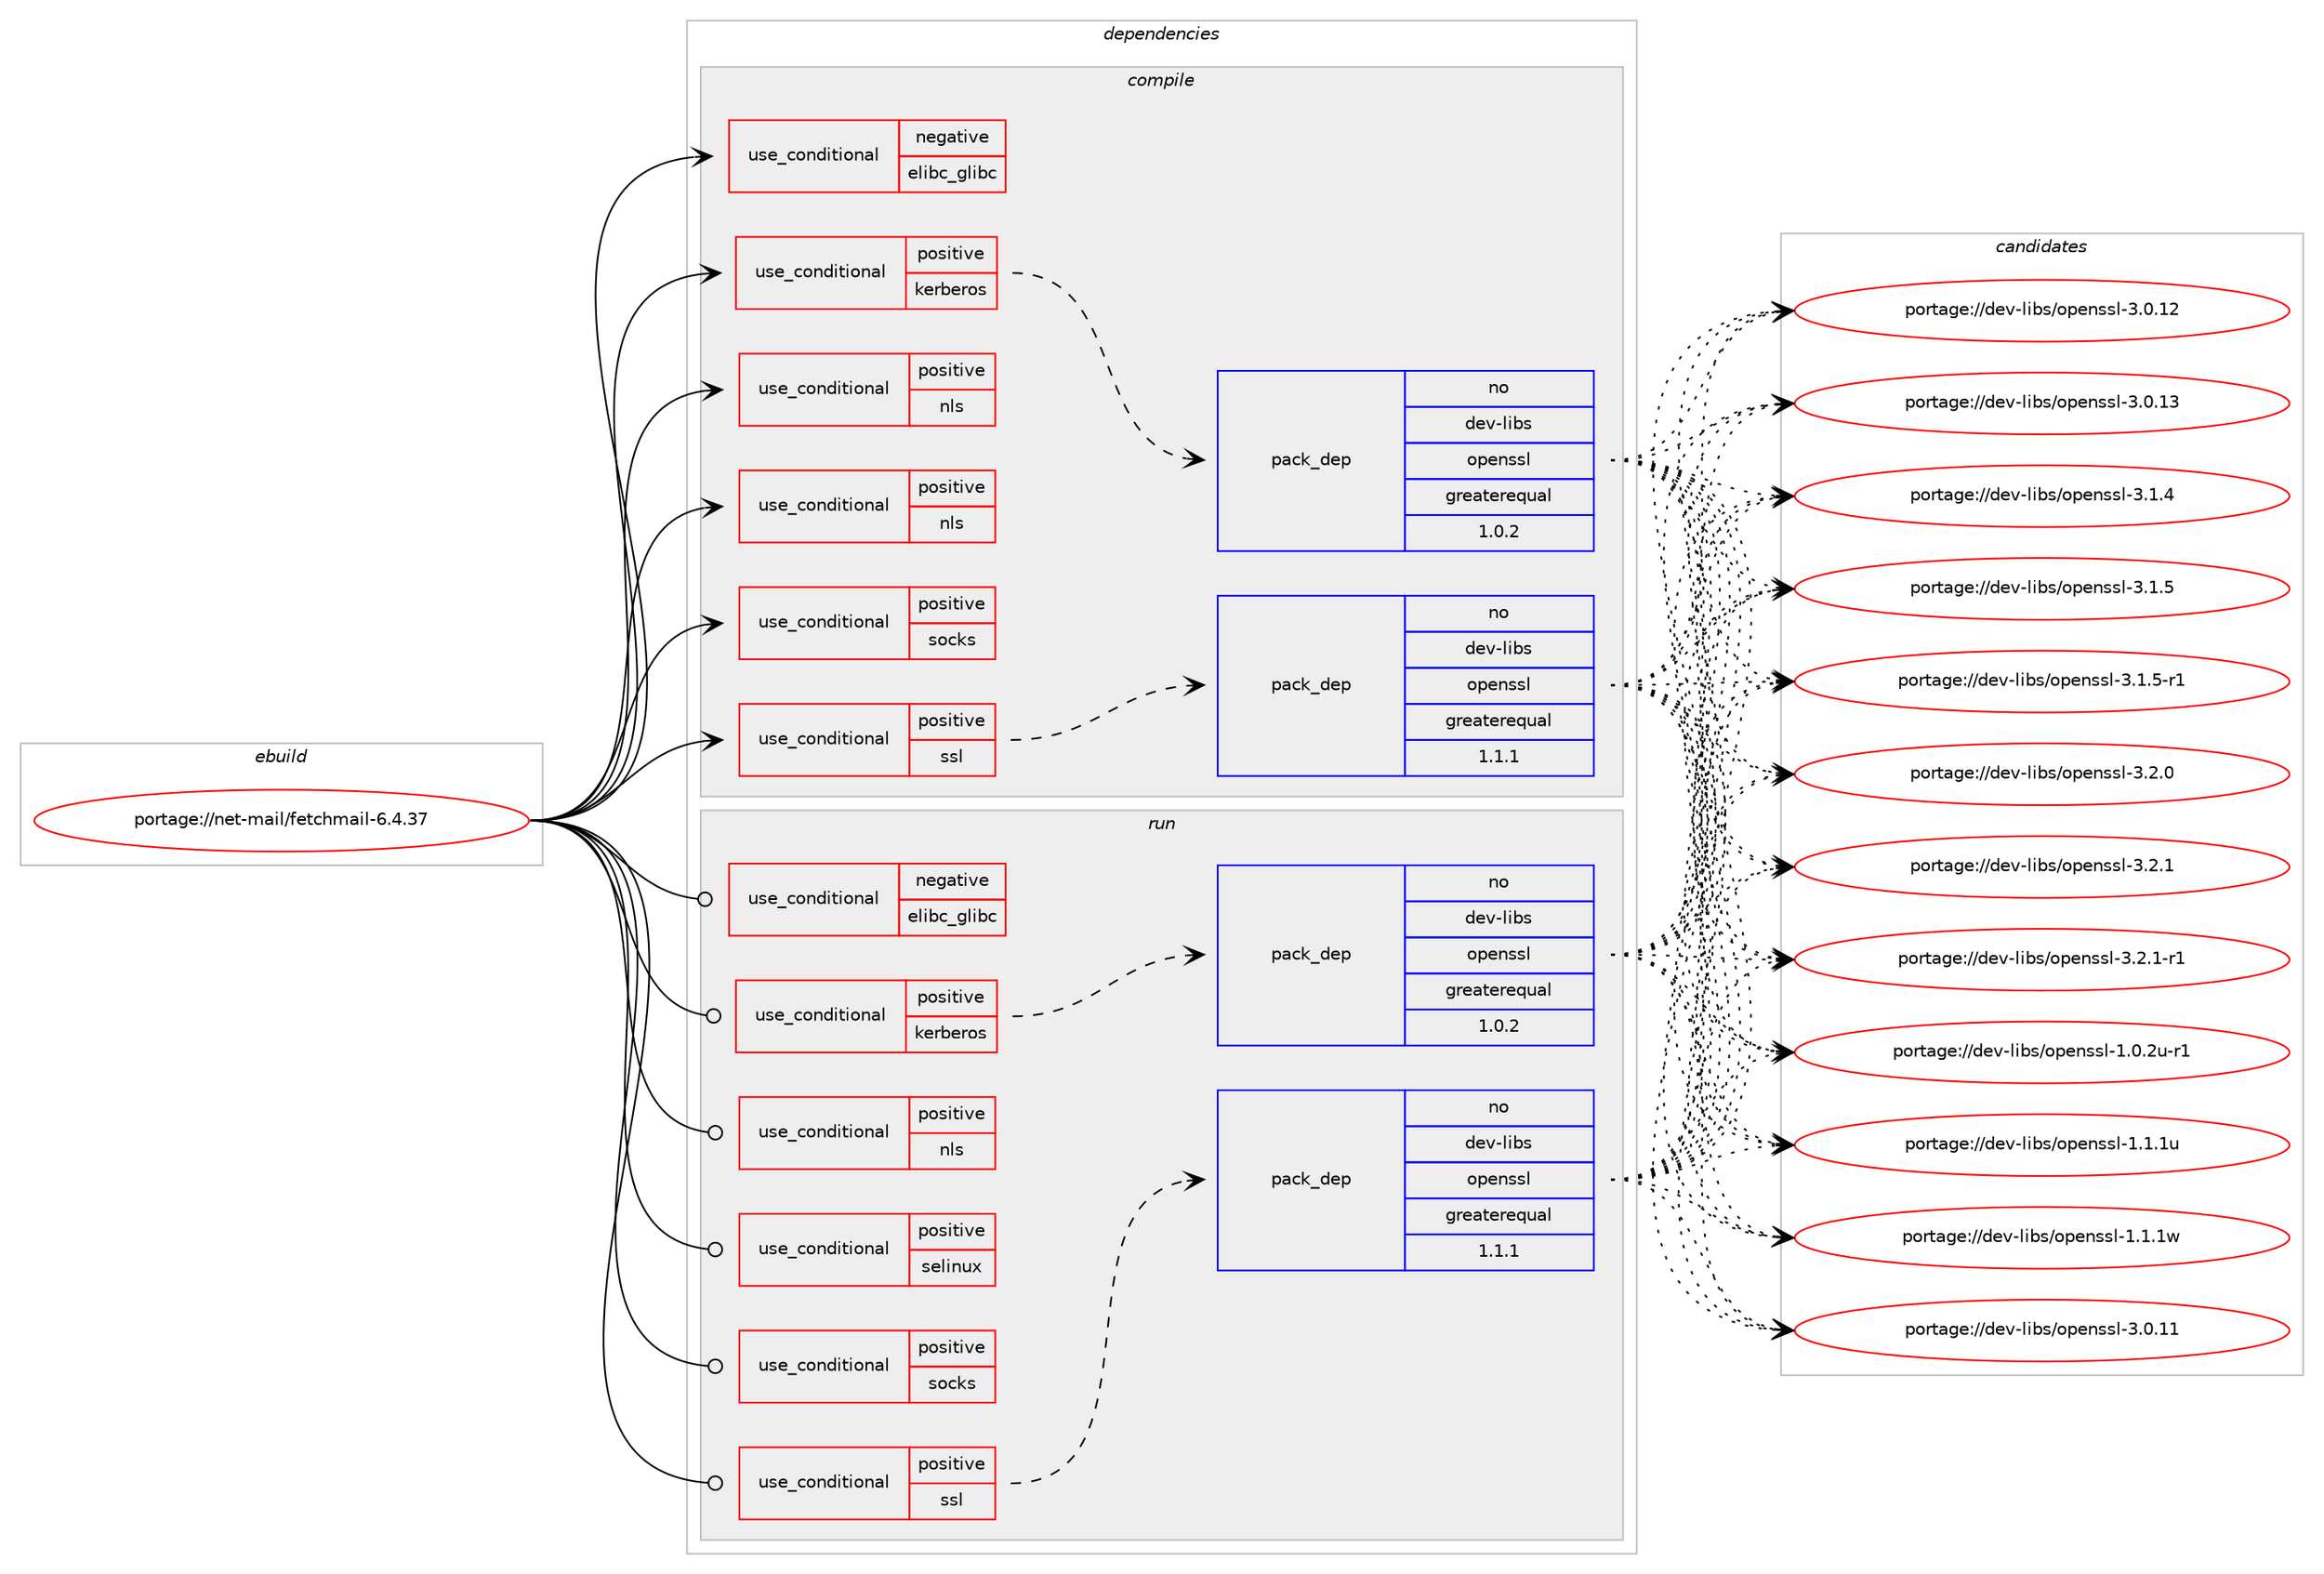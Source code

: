 digraph prolog {

# *************
# Graph options
# *************

newrank=true;
concentrate=true;
compound=true;
graph [rankdir=LR,fontname=Helvetica,fontsize=10,ranksep=1.5];#, ranksep=2.5, nodesep=0.2];
edge  [arrowhead=vee];
node  [fontname=Helvetica,fontsize=10];

# **********
# The ebuild
# **********

subgraph cluster_leftcol {
color=gray;
rank=same;
label=<<i>ebuild</i>>;
id [label="portage://net-mail/fetchmail-6.4.37", color=red, width=4, href="../net-mail/fetchmail-6.4.37.svg"];
}

# ****************
# The dependencies
# ****************

subgraph cluster_midcol {
color=gray;
label=<<i>dependencies</i>>;
subgraph cluster_compile {
fillcolor="#eeeeee";
style=filled;
label=<<i>compile</i>>;
subgraph cond4101 {
dependency6685 [label=<<TABLE BORDER="0" CELLBORDER="1" CELLSPACING="0" CELLPADDING="4"><TR><TD ROWSPAN="3" CELLPADDING="10">use_conditional</TD></TR><TR><TD>negative</TD></TR><TR><TD>elibc_glibc</TD></TR></TABLE>>, shape=none, color=red];
# *** BEGIN UNKNOWN DEPENDENCY TYPE (TODO) ***
# dependency6685 -> package_dependency(portage://net-mail/fetchmail-6.4.37,install,no,sys-fs,e2fsprogs,none,[,,],[],[])
# *** END UNKNOWN DEPENDENCY TYPE (TODO) ***

}
id:e -> dependency6685:w [weight=20,style="solid",arrowhead="vee"];
subgraph cond4102 {
dependency6686 [label=<<TABLE BORDER="0" CELLBORDER="1" CELLSPACING="0" CELLPADDING="4"><TR><TD ROWSPAN="3" CELLPADDING="10">use_conditional</TD></TR><TR><TD>positive</TD></TR><TR><TD>kerberos</TD></TR></TABLE>>, shape=none, color=red];
# *** BEGIN UNKNOWN DEPENDENCY TYPE (TODO) ***
# dependency6686 -> package_dependency(portage://net-mail/fetchmail-6.4.37,install,no,virtual,krb5,none,[,,],[],[])
# *** END UNKNOWN DEPENDENCY TYPE (TODO) ***

subgraph pack2518 {
dependency6687 [label=<<TABLE BORDER="0" CELLBORDER="1" CELLSPACING="0" CELLPADDING="4" WIDTH="220"><TR><TD ROWSPAN="6" CELLPADDING="30">pack_dep</TD></TR><TR><TD WIDTH="110">no</TD></TR><TR><TD>dev-libs</TD></TR><TR><TD>openssl</TD></TR><TR><TD>greaterequal</TD></TR><TR><TD>1.0.2</TD></TR></TABLE>>, shape=none, color=blue];
}
dependency6686:e -> dependency6687:w [weight=20,style="dashed",arrowhead="vee"];
}
id:e -> dependency6686:w [weight=20,style="solid",arrowhead="vee"];
subgraph cond4103 {
dependency6688 [label=<<TABLE BORDER="0" CELLBORDER="1" CELLSPACING="0" CELLPADDING="4"><TR><TD ROWSPAN="3" CELLPADDING="10">use_conditional</TD></TR><TR><TD>positive</TD></TR><TR><TD>nls</TD></TR></TABLE>>, shape=none, color=red];
# *** BEGIN UNKNOWN DEPENDENCY TYPE (TODO) ***
# dependency6688 -> package_dependency(portage://net-mail/fetchmail-6.4.37,install,no,sys-devel,gettext,none,[,,],[],[])
# *** END UNKNOWN DEPENDENCY TYPE (TODO) ***

}
id:e -> dependency6688:w [weight=20,style="solid",arrowhead="vee"];
subgraph cond4104 {
dependency6689 [label=<<TABLE BORDER="0" CELLBORDER="1" CELLSPACING="0" CELLPADDING="4"><TR><TD ROWSPAN="3" CELLPADDING="10">use_conditional</TD></TR><TR><TD>positive</TD></TR><TR><TD>nls</TD></TR></TABLE>>, shape=none, color=red];
# *** BEGIN UNKNOWN DEPENDENCY TYPE (TODO) ***
# dependency6689 -> package_dependency(portage://net-mail/fetchmail-6.4.37,install,no,virtual,libintl,none,[,,],[],[])
# *** END UNKNOWN DEPENDENCY TYPE (TODO) ***

}
id:e -> dependency6689:w [weight=20,style="solid",arrowhead="vee"];
subgraph cond4105 {
dependency6690 [label=<<TABLE BORDER="0" CELLBORDER="1" CELLSPACING="0" CELLPADDING="4"><TR><TD ROWSPAN="3" CELLPADDING="10">use_conditional</TD></TR><TR><TD>positive</TD></TR><TR><TD>socks</TD></TR></TABLE>>, shape=none, color=red];
# *** BEGIN UNKNOWN DEPENDENCY TYPE (TODO) ***
# dependency6690 -> package_dependency(portage://net-mail/fetchmail-6.4.37,install,no,net-proxy,dante,none,[,,],[],[])
# *** END UNKNOWN DEPENDENCY TYPE (TODO) ***

}
id:e -> dependency6690:w [weight=20,style="solid",arrowhead="vee"];
subgraph cond4106 {
dependency6691 [label=<<TABLE BORDER="0" CELLBORDER="1" CELLSPACING="0" CELLPADDING="4"><TR><TD ROWSPAN="3" CELLPADDING="10">use_conditional</TD></TR><TR><TD>positive</TD></TR><TR><TD>ssl</TD></TR></TABLE>>, shape=none, color=red];
subgraph pack2519 {
dependency6692 [label=<<TABLE BORDER="0" CELLBORDER="1" CELLSPACING="0" CELLPADDING="4" WIDTH="220"><TR><TD ROWSPAN="6" CELLPADDING="30">pack_dep</TD></TR><TR><TD WIDTH="110">no</TD></TR><TR><TD>dev-libs</TD></TR><TR><TD>openssl</TD></TR><TR><TD>greaterequal</TD></TR><TR><TD>1.1.1</TD></TR></TABLE>>, shape=none, color=blue];
}
dependency6691:e -> dependency6692:w [weight=20,style="dashed",arrowhead="vee"];
}
id:e -> dependency6691:w [weight=20,style="solid",arrowhead="vee"];
# *** BEGIN UNKNOWN DEPENDENCY TYPE (TODO) ***
# id -> package_dependency(portage://net-mail/fetchmail-6.4.37,install,no,acct-user,fetchmail,none,[,,],[],[])
# *** END UNKNOWN DEPENDENCY TYPE (TODO) ***

# *** BEGIN UNKNOWN DEPENDENCY TYPE (TODO) ***
# id -> package_dependency(portage://net-mail/fetchmail-6.4.37,install,no,app-alternatives,lex,none,[,,],[],[])
# *** END UNKNOWN DEPENDENCY TYPE (TODO) ***

# *** BEGIN UNKNOWN DEPENDENCY TYPE (TODO) ***
# id -> package_dependency(portage://net-mail/fetchmail-6.4.37,install,no,app-arch,xz-utils,none,[,,],[],[])
# *** END UNKNOWN DEPENDENCY TYPE (TODO) ***

}
subgraph cluster_compileandrun {
fillcolor="#eeeeee";
style=filled;
label=<<i>compile and run</i>>;
}
subgraph cluster_run {
fillcolor="#eeeeee";
style=filled;
label=<<i>run</i>>;
subgraph cond4107 {
dependency6693 [label=<<TABLE BORDER="0" CELLBORDER="1" CELLSPACING="0" CELLPADDING="4"><TR><TD ROWSPAN="3" CELLPADDING="10">use_conditional</TD></TR><TR><TD>negative</TD></TR><TR><TD>elibc_glibc</TD></TR></TABLE>>, shape=none, color=red];
# *** BEGIN UNKNOWN DEPENDENCY TYPE (TODO) ***
# dependency6693 -> package_dependency(portage://net-mail/fetchmail-6.4.37,run,no,sys-fs,e2fsprogs,none,[,,],[],[])
# *** END UNKNOWN DEPENDENCY TYPE (TODO) ***

}
id:e -> dependency6693:w [weight=20,style="solid",arrowhead="odot"];
subgraph cond4108 {
dependency6694 [label=<<TABLE BORDER="0" CELLBORDER="1" CELLSPACING="0" CELLPADDING="4"><TR><TD ROWSPAN="3" CELLPADDING="10">use_conditional</TD></TR><TR><TD>positive</TD></TR><TR><TD>kerberos</TD></TR></TABLE>>, shape=none, color=red];
# *** BEGIN UNKNOWN DEPENDENCY TYPE (TODO) ***
# dependency6694 -> package_dependency(portage://net-mail/fetchmail-6.4.37,run,no,virtual,krb5,none,[,,],[],[])
# *** END UNKNOWN DEPENDENCY TYPE (TODO) ***

subgraph pack2520 {
dependency6695 [label=<<TABLE BORDER="0" CELLBORDER="1" CELLSPACING="0" CELLPADDING="4" WIDTH="220"><TR><TD ROWSPAN="6" CELLPADDING="30">pack_dep</TD></TR><TR><TD WIDTH="110">no</TD></TR><TR><TD>dev-libs</TD></TR><TR><TD>openssl</TD></TR><TR><TD>greaterequal</TD></TR><TR><TD>1.0.2</TD></TR></TABLE>>, shape=none, color=blue];
}
dependency6694:e -> dependency6695:w [weight=20,style="dashed",arrowhead="vee"];
}
id:e -> dependency6694:w [weight=20,style="solid",arrowhead="odot"];
subgraph cond4109 {
dependency6696 [label=<<TABLE BORDER="0" CELLBORDER="1" CELLSPACING="0" CELLPADDING="4"><TR><TD ROWSPAN="3" CELLPADDING="10">use_conditional</TD></TR><TR><TD>positive</TD></TR><TR><TD>nls</TD></TR></TABLE>>, shape=none, color=red];
# *** BEGIN UNKNOWN DEPENDENCY TYPE (TODO) ***
# dependency6696 -> package_dependency(portage://net-mail/fetchmail-6.4.37,run,no,virtual,libintl,none,[,,],[],[])
# *** END UNKNOWN DEPENDENCY TYPE (TODO) ***

}
id:e -> dependency6696:w [weight=20,style="solid",arrowhead="odot"];
subgraph cond4110 {
dependency6697 [label=<<TABLE BORDER="0" CELLBORDER="1" CELLSPACING="0" CELLPADDING="4"><TR><TD ROWSPAN="3" CELLPADDING="10">use_conditional</TD></TR><TR><TD>positive</TD></TR><TR><TD>selinux</TD></TR></TABLE>>, shape=none, color=red];
# *** BEGIN UNKNOWN DEPENDENCY TYPE (TODO) ***
# dependency6697 -> package_dependency(portage://net-mail/fetchmail-6.4.37,run,no,sec-policy,selinux-fetchmail,none,[,,],[],[])
# *** END UNKNOWN DEPENDENCY TYPE (TODO) ***

}
id:e -> dependency6697:w [weight=20,style="solid",arrowhead="odot"];
subgraph cond4111 {
dependency6698 [label=<<TABLE BORDER="0" CELLBORDER="1" CELLSPACING="0" CELLPADDING="4"><TR><TD ROWSPAN="3" CELLPADDING="10">use_conditional</TD></TR><TR><TD>positive</TD></TR><TR><TD>socks</TD></TR></TABLE>>, shape=none, color=red];
# *** BEGIN UNKNOWN DEPENDENCY TYPE (TODO) ***
# dependency6698 -> package_dependency(portage://net-mail/fetchmail-6.4.37,run,no,net-proxy,dante,none,[,,],[],[])
# *** END UNKNOWN DEPENDENCY TYPE (TODO) ***

}
id:e -> dependency6698:w [weight=20,style="solid",arrowhead="odot"];
subgraph cond4112 {
dependency6699 [label=<<TABLE BORDER="0" CELLBORDER="1" CELLSPACING="0" CELLPADDING="4"><TR><TD ROWSPAN="3" CELLPADDING="10">use_conditional</TD></TR><TR><TD>positive</TD></TR><TR><TD>ssl</TD></TR></TABLE>>, shape=none, color=red];
subgraph pack2521 {
dependency6700 [label=<<TABLE BORDER="0" CELLBORDER="1" CELLSPACING="0" CELLPADDING="4" WIDTH="220"><TR><TD ROWSPAN="6" CELLPADDING="30">pack_dep</TD></TR><TR><TD WIDTH="110">no</TD></TR><TR><TD>dev-libs</TD></TR><TR><TD>openssl</TD></TR><TR><TD>greaterequal</TD></TR><TR><TD>1.1.1</TD></TR></TABLE>>, shape=none, color=blue];
}
dependency6699:e -> dependency6700:w [weight=20,style="dashed",arrowhead="vee"];
}
id:e -> dependency6699:w [weight=20,style="solid",arrowhead="odot"];
# *** BEGIN UNKNOWN DEPENDENCY TYPE (TODO) ***
# id -> package_dependency(portage://net-mail/fetchmail-6.4.37,run,no,acct-user,fetchmail,none,[,,],[],[])
# *** END UNKNOWN DEPENDENCY TYPE (TODO) ***

# *** BEGIN UNKNOWN DEPENDENCY TYPE (TODO) ***
# id -> package_dependency(portage://net-mail/fetchmail-6.4.37,run,no,virtual,tmpfiles,none,[,,],[],[])
# *** END UNKNOWN DEPENDENCY TYPE (TODO) ***

}
}

# **************
# The candidates
# **************

subgraph cluster_choices {
rank=same;
color=gray;
label=<<i>candidates</i>>;

subgraph choice2518 {
color=black;
nodesep=1;
choice1001011184510810598115471111121011101151151084549464846501174511449 [label="portage://dev-libs/openssl-1.0.2u-r1", color=red, width=4,href="../dev-libs/openssl-1.0.2u-r1.svg"];
choice100101118451081059811547111112101110115115108454946494649117 [label="portage://dev-libs/openssl-1.1.1u", color=red, width=4,href="../dev-libs/openssl-1.1.1u.svg"];
choice100101118451081059811547111112101110115115108454946494649119 [label="portage://dev-libs/openssl-1.1.1w", color=red, width=4,href="../dev-libs/openssl-1.1.1w.svg"];
choice10010111845108105981154711111210111011511510845514648464949 [label="portage://dev-libs/openssl-3.0.11", color=red, width=4,href="../dev-libs/openssl-3.0.11.svg"];
choice10010111845108105981154711111210111011511510845514648464950 [label="portage://dev-libs/openssl-3.0.12", color=red, width=4,href="../dev-libs/openssl-3.0.12.svg"];
choice10010111845108105981154711111210111011511510845514648464951 [label="portage://dev-libs/openssl-3.0.13", color=red, width=4,href="../dev-libs/openssl-3.0.13.svg"];
choice100101118451081059811547111112101110115115108455146494652 [label="portage://dev-libs/openssl-3.1.4", color=red, width=4,href="../dev-libs/openssl-3.1.4.svg"];
choice100101118451081059811547111112101110115115108455146494653 [label="portage://dev-libs/openssl-3.1.5", color=red, width=4,href="../dev-libs/openssl-3.1.5.svg"];
choice1001011184510810598115471111121011101151151084551464946534511449 [label="portage://dev-libs/openssl-3.1.5-r1", color=red, width=4,href="../dev-libs/openssl-3.1.5-r1.svg"];
choice100101118451081059811547111112101110115115108455146504648 [label="portage://dev-libs/openssl-3.2.0", color=red, width=4,href="../dev-libs/openssl-3.2.0.svg"];
choice100101118451081059811547111112101110115115108455146504649 [label="portage://dev-libs/openssl-3.2.1", color=red, width=4,href="../dev-libs/openssl-3.2.1.svg"];
choice1001011184510810598115471111121011101151151084551465046494511449 [label="portage://dev-libs/openssl-3.2.1-r1", color=red, width=4,href="../dev-libs/openssl-3.2.1-r1.svg"];
dependency6687:e -> choice1001011184510810598115471111121011101151151084549464846501174511449:w [style=dotted,weight="100"];
dependency6687:e -> choice100101118451081059811547111112101110115115108454946494649117:w [style=dotted,weight="100"];
dependency6687:e -> choice100101118451081059811547111112101110115115108454946494649119:w [style=dotted,weight="100"];
dependency6687:e -> choice10010111845108105981154711111210111011511510845514648464949:w [style=dotted,weight="100"];
dependency6687:e -> choice10010111845108105981154711111210111011511510845514648464950:w [style=dotted,weight="100"];
dependency6687:e -> choice10010111845108105981154711111210111011511510845514648464951:w [style=dotted,weight="100"];
dependency6687:e -> choice100101118451081059811547111112101110115115108455146494652:w [style=dotted,weight="100"];
dependency6687:e -> choice100101118451081059811547111112101110115115108455146494653:w [style=dotted,weight="100"];
dependency6687:e -> choice1001011184510810598115471111121011101151151084551464946534511449:w [style=dotted,weight="100"];
dependency6687:e -> choice100101118451081059811547111112101110115115108455146504648:w [style=dotted,weight="100"];
dependency6687:e -> choice100101118451081059811547111112101110115115108455146504649:w [style=dotted,weight="100"];
dependency6687:e -> choice1001011184510810598115471111121011101151151084551465046494511449:w [style=dotted,weight="100"];
}
subgraph choice2519 {
color=black;
nodesep=1;
choice1001011184510810598115471111121011101151151084549464846501174511449 [label="portage://dev-libs/openssl-1.0.2u-r1", color=red, width=4,href="../dev-libs/openssl-1.0.2u-r1.svg"];
choice100101118451081059811547111112101110115115108454946494649117 [label="portage://dev-libs/openssl-1.1.1u", color=red, width=4,href="../dev-libs/openssl-1.1.1u.svg"];
choice100101118451081059811547111112101110115115108454946494649119 [label="portage://dev-libs/openssl-1.1.1w", color=red, width=4,href="../dev-libs/openssl-1.1.1w.svg"];
choice10010111845108105981154711111210111011511510845514648464949 [label="portage://dev-libs/openssl-3.0.11", color=red, width=4,href="../dev-libs/openssl-3.0.11.svg"];
choice10010111845108105981154711111210111011511510845514648464950 [label="portage://dev-libs/openssl-3.0.12", color=red, width=4,href="../dev-libs/openssl-3.0.12.svg"];
choice10010111845108105981154711111210111011511510845514648464951 [label="portage://dev-libs/openssl-3.0.13", color=red, width=4,href="../dev-libs/openssl-3.0.13.svg"];
choice100101118451081059811547111112101110115115108455146494652 [label="portage://dev-libs/openssl-3.1.4", color=red, width=4,href="../dev-libs/openssl-3.1.4.svg"];
choice100101118451081059811547111112101110115115108455146494653 [label="portage://dev-libs/openssl-3.1.5", color=red, width=4,href="../dev-libs/openssl-3.1.5.svg"];
choice1001011184510810598115471111121011101151151084551464946534511449 [label="portage://dev-libs/openssl-3.1.5-r1", color=red, width=4,href="../dev-libs/openssl-3.1.5-r1.svg"];
choice100101118451081059811547111112101110115115108455146504648 [label="portage://dev-libs/openssl-3.2.0", color=red, width=4,href="../dev-libs/openssl-3.2.0.svg"];
choice100101118451081059811547111112101110115115108455146504649 [label="portage://dev-libs/openssl-3.2.1", color=red, width=4,href="../dev-libs/openssl-3.2.1.svg"];
choice1001011184510810598115471111121011101151151084551465046494511449 [label="portage://dev-libs/openssl-3.2.1-r1", color=red, width=4,href="../dev-libs/openssl-3.2.1-r1.svg"];
dependency6692:e -> choice1001011184510810598115471111121011101151151084549464846501174511449:w [style=dotted,weight="100"];
dependency6692:e -> choice100101118451081059811547111112101110115115108454946494649117:w [style=dotted,weight="100"];
dependency6692:e -> choice100101118451081059811547111112101110115115108454946494649119:w [style=dotted,weight="100"];
dependency6692:e -> choice10010111845108105981154711111210111011511510845514648464949:w [style=dotted,weight="100"];
dependency6692:e -> choice10010111845108105981154711111210111011511510845514648464950:w [style=dotted,weight="100"];
dependency6692:e -> choice10010111845108105981154711111210111011511510845514648464951:w [style=dotted,weight="100"];
dependency6692:e -> choice100101118451081059811547111112101110115115108455146494652:w [style=dotted,weight="100"];
dependency6692:e -> choice100101118451081059811547111112101110115115108455146494653:w [style=dotted,weight="100"];
dependency6692:e -> choice1001011184510810598115471111121011101151151084551464946534511449:w [style=dotted,weight="100"];
dependency6692:e -> choice100101118451081059811547111112101110115115108455146504648:w [style=dotted,weight="100"];
dependency6692:e -> choice100101118451081059811547111112101110115115108455146504649:w [style=dotted,weight="100"];
dependency6692:e -> choice1001011184510810598115471111121011101151151084551465046494511449:w [style=dotted,weight="100"];
}
subgraph choice2520 {
color=black;
nodesep=1;
choice1001011184510810598115471111121011101151151084549464846501174511449 [label="portage://dev-libs/openssl-1.0.2u-r1", color=red, width=4,href="../dev-libs/openssl-1.0.2u-r1.svg"];
choice100101118451081059811547111112101110115115108454946494649117 [label="portage://dev-libs/openssl-1.1.1u", color=red, width=4,href="../dev-libs/openssl-1.1.1u.svg"];
choice100101118451081059811547111112101110115115108454946494649119 [label="portage://dev-libs/openssl-1.1.1w", color=red, width=4,href="../dev-libs/openssl-1.1.1w.svg"];
choice10010111845108105981154711111210111011511510845514648464949 [label="portage://dev-libs/openssl-3.0.11", color=red, width=4,href="../dev-libs/openssl-3.0.11.svg"];
choice10010111845108105981154711111210111011511510845514648464950 [label="portage://dev-libs/openssl-3.0.12", color=red, width=4,href="../dev-libs/openssl-3.0.12.svg"];
choice10010111845108105981154711111210111011511510845514648464951 [label="portage://dev-libs/openssl-3.0.13", color=red, width=4,href="../dev-libs/openssl-3.0.13.svg"];
choice100101118451081059811547111112101110115115108455146494652 [label="portage://dev-libs/openssl-3.1.4", color=red, width=4,href="../dev-libs/openssl-3.1.4.svg"];
choice100101118451081059811547111112101110115115108455146494653 [label="portage://dev-libs/openssl-3.1.5", color=red, width=4,href="../dev-libs/openssl-3.1.5.svg"];
choice1001011184510810598115471111121011101151151084551464946534511449 [label="portage://dev-libs/openssl-3.1.5-r1", color=red, width=4,href="../dev-libs/openssl-3.1.5-r1.svg"];
choice100101118451081059811547111112101110115115108455146504648 [label="portage://dev-libs/openssl-3.2.0", color=red, width=4,href="../dev-libs/openssl-3.2.0.svg"];
choice100101118451081059811547111112101110115115108455146504649 [label="portage://dev-libs/openssl-3.2.1", color=red, width=4,href="../dev-libs/openssl-3.2.1.svg"];
choice1001011184510810598115471111121011101151151084551465046494511449 [label="portage://dev-libs/openssl-3.2.1-r1", color=red, width=4,href="../dev-libs/openssl-3.2.1-r1.svg"];
dependency6695:e -> choice1001011184510810598115471111121011101151151084549464846501174511449:w [style=dotted,weight="100"];
dependency6695:e -> choice100101118451081059811547111112101110115115108454946494649117:w [style=dotted,weight="100"];
dependency6695:e -> choice100101118451081059811547111112101110115115108454946494649119:w [style=dotted,weight="100"];
dependency6695:e -> choice10010111845108105981154711111210111011511510845514648464949:w [style=dotted,weight="100"];
dependency6695:e -> choice10010111845108105981154711111210111011511510845514648464950:w [style=dotted,weight="100"];
dependency6695:e -> choice10010111845108105981154711111210111011511510845514648464951:w [style=dotted,weight="100"];
dependency6695:e -> choice100101118451081059811547111112101110115115108455146494652:w [style=dotted,weight="100"];
dependency6695:e -> choice100101118451081059811547111112101110115115108455146494653:w [style=dotted,weight="100"];
dependency6695:e -> choice1001011184510810598115471111121011101151151084551464946534511449:w [style=dotted,weight="100"];
dependency6695:e -> choice100101118451081059811547111112101110115115108455146504648:w [style=dotted,weight="100"];
dependency6695:e -> choice100101118451081059811547111112101110115115108455146504649:w [style=dotted,weight="100"];
dependency6695:e -> choice1001011184510810598115471111121011101151151084551465046494511449:w [style=dotted,weight="100"];
}
subgraph choice2521 {
color=black;
nodesep=1;
choice1001011184510810598115471111121011101151151084549464846501174511449 [label="portage://dev-libs/openssl-1.0.2u-r1", color=red, width=4,href="../dev-libs/openssl-1.0.2u-r1.svg"];
choice100101118451081059811547111112101110115115108454946494649117 [label="portage://dev-libs/openssl-1.1.1u", color=red, width=4,href="../dev-libs/openssl-1.1.1u.svg"];
choice100101118451081059811547111112101110115115108454946494649119 [label="portage://dev-libs/openssl-1.1.1w", color=red, width=4,href="../dev-libs/openssl-1.1.1w.svg"];
choice10010111845108105981154711111210111011511510845514648464949 [label="portage://dev-libs/openssl-3.0.11", color=red, width=4,href="../dev-libs/openssl-3.0.11.svg"];
choice10010111845108105981154711111210111011511510845514648464950 [label="portage://dev-libs/openssl-3.0.12", color=red, width=4,href="../dev-libs/openssl-3.0.12.svg"];
choice10010111845108105981154711111210111011511510845514648464951 [label="portage://dev-libs/openssl-3.0.13", color=red, width=4,href="../dev-libs/openssl-3.0.13.svg"];
choice100101118451081059811547111112101110115115108455146494652 [label="portage://dev-libs/openssl-3.1.4", color=red, width=4,href="../dev-libs/openssl-3.1.4.svg"];
choice100101118451081059811547111112101110115115108455146494653 [label="portage://dev-libs/openssl-3.1.5", color=red, width=4,href="../dev-libs/openssl-3.1.5.svg"];
choice1001011184510810598115471111121011101151151084551464946534511449 [label="portage://dev-libs/openssl-3.1.5-r1", color=red, width=4,href="../dev-libs/openssl-3.1.5-r1.svg"];
choice100101118451081059811547111112101110115115108455146504648 [label="portage://dev-libs/openssl-3.2.0", color=red, width=4,href="../dev-libs/openssl-3.2.0.svg"];
choice100101118451081059811547111112101110115115108455146504649 [label="portage://dev-libs/openssl-3.2.1", color=red, width=4,href="../dev-libs/openssl-3.2.1.svg"];
choice1001011184510810598115471111121011101151151084551465046494511449 [label="portage://dev-libs/openssl-3.2.1-r1", color=red, width=4,href="../dev-libs/openssl-3.2.1-r1.svg"];
dependency6700:e -> choice1001011184510810598115471111121011101151151084549464846501174511449:w [style=dotted,weight="100"];
dependency6700:e -> choice100101118451081059811547111112101110115115108454946494649117:w [style=dotted,weight="100"];
dependency6700:e -> choice100101118451081059811547111112101110115115108454946494649119:w [style=dotted,weight="100"];
dependency6700:e -> choice10010111845108105981154711111210111011511510845514648464949:w [style=dotted,weight="100"];
dependency6700:e -> choice10010111845108105981154711111210111011511510845514648464950:w [style=dotted,weight="100"];
dependency6700:e -> choice10010111845108105981154711111210111011511510845514648464951:w [style=dotted,weight="100"];
dependency6700:e -> choice100101118451081059811547111112101110115115108455146494652:w [style=dotted,weight="100"];
dependency6700:e -> choice100101118451081059811547111112101110115115108455146494653:w [style=dotted,weight="100"];
dependency6700:e -> choice1001011184510810598115471111121011101151151084551464946534511449:w [style=dotted,weight="100"];
dependency6700:e -> choice100101118451081059811547111112101110115115108455146504648:w [style=dotted,weight="100"];
dependency6700:e -> choice100101118451081059811547111112101110115115108455146504649:w [style=dotted,weight="100"];
dependency6700:e -> choice1001011184510810598115471111121011101151151084551465046494511449:w [style=dotted,weight="100"];
}
}

}
